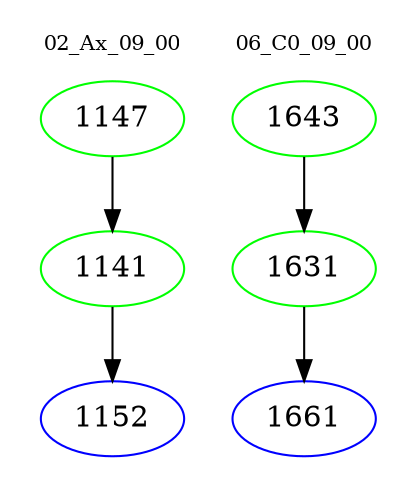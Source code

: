 digraph{
subgraph cluster_0 {
color = white
label = "02_Ax_09_00";
fontsize=10;
T0_1147 [label="1147", color="green"]
T0_1147 -> T0_1141 [color="black"]
T0_1141 [label="1141", color="green"]
T0_1141 -> T0_1152 [color="black"]
T0_1152 [label="1152", color="blue"]
}
subgraph cluster_1 {
color = white
label = "06_C0_09_00";
fontsize=10;
T1_1643 [label="1643", color="green"]
T1_1643 -> T1_1631 [color="black"]
T1_1631 [label="1631", color="green"]
T1_1631 -> T1_1661 [color="black"]
T1_1661 [label="1661", color="blue"]
}
}
